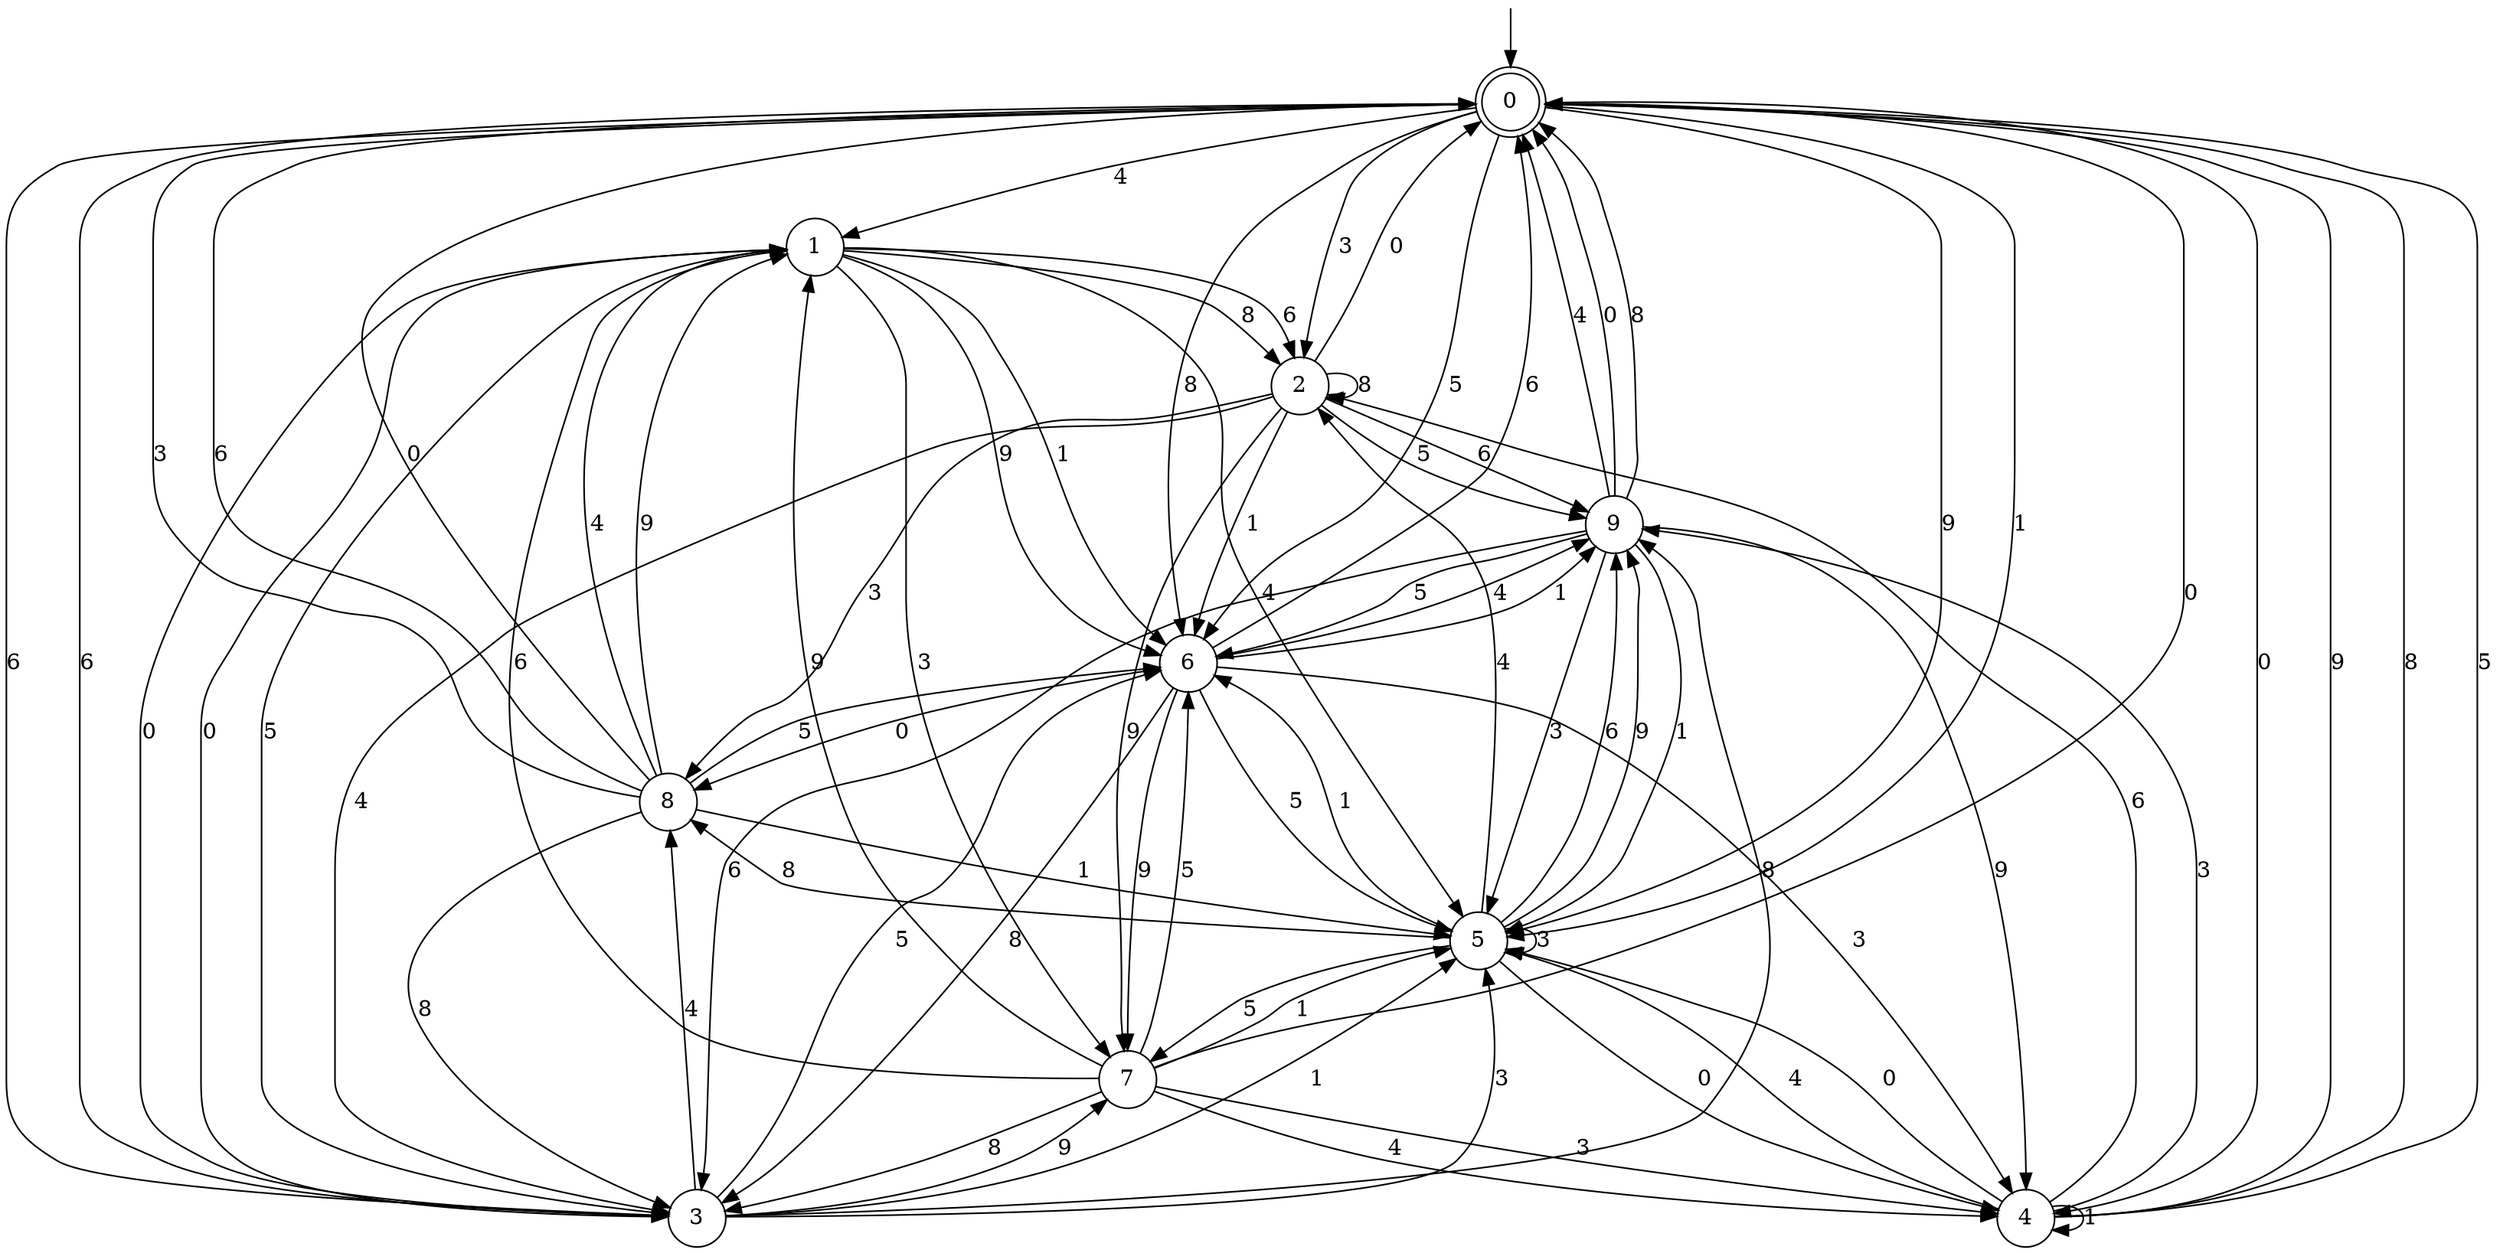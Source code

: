 digraph g {

	s0 [shape="doublecircle" label="0"];
	s1 [shape="circle" label="1"];
	s2 [shape="circle" label="2"];
	s3 [shape="circle" label="3"];
	s4 [shape="circle" label="4"];
	s5 [shape="circle" label="5"];
	s6 [shape="circle" label="6"];
	s7 [shape="circle" label="7"];
	s8 [shape="circle" label="8"];
	s9 [shape="circle" label="9"];
	s0 -> s1 [label="4"];
	s0 -> s2 [label="3"];
	s0 -> s3 [label="6"];
	s0 -> s4 [label="0"];
	s0 -> s5 [label="9"];
	s0 -> s6 [label="8"];
	s0 -> s5 [label="1"];
	s0 -> s6 [label="5"];
	s1 -> s5 [label="4"];
	s1 -> s7 [label="3"];
	s1 -> s2 [label="6"];
	s1 -> s3 [label="0"];
	s1 -> s6 [label="9"];
	s1 -> s2 [label="8"];
	s1 -> s6 [label="1"];
	s1 -> s3 [label="5"];
	s2 -> s3 [label="4"];
	s2 -> s8 [label="3"];
	s2 -> s9 [label="6"];
	s2 -> s0 [label="0"];
	s2 -> s7 [label="9"];
	s2 -> s2 [label="8"];
	s2 -> s6 [label="1"];
	s2 -> s9 [label="5"];
	s3 -> s8 [label="4"];
	s3 -> s5 [label="3"];
	s3 -> s0 [label="6"];
	s3 -> s1 [label="0"];
	s3 -> s7 [label="9"];
	s3 -> s9 [label="8"];
	s3 -> s5 [label="1"];
	s3 -> s6 [label="5"];
	s4 -> s5 [label="4"];
	s4 -> s9 [label="3"];
	s4 -> s2 [label="6"];
	s4 -> s5 [label="0"];
	s4 -> s0 [label="9"];
	s4 -> s0 [label="8"];
	s4 -> s4 [label="1"];
	s4 -> s0 [label="5"];
	s5 -> s2 [label="4"];
	s5 -> s5 [label="3"];
	s5 -> s9 [label="6"];
	s5 -> s4 [label="0"];
	s5 -> s9 [label="9"];
	s5 -> s8 [label="8"];
	s5 -> s6 [label="1"];
	s5 -> s7 [label="5"];
	s6 -> s9 [label="4"];
	s6 -> s4 [label="3"];
	s6 -> s0 [label="6"];
	s6 -> s8 [label="0"];
	s6 -> s7 [label="9"];
	s6 -> s3 [label="8"];
	s6 -> s9 [label="1"];
	s6 -> s5 [label="5"];
	s7 -> s4 [label="4"];
	s7 -> s4 [label="3"];
	s7 -> s1 [label="6"];
	s7 -> s0 [label="0"];
	s7 -> s1 [label="9"];
	s7 -> s3 [label="8"];
	s7 -> s5 [label="1"];
	s7 -> s6 [label="5"];
	s8 -> s1 [label="4"];
	s8 -> s0 [label="3"];
	s8 -> s0 [label="6"];
	s8 -> s0 [label="0"];
	s8 -> s1 [label="9"];
	s8 -> s3 [label="8"];
	s8 -> s5 [label="1"];
	s8 -> s6 [label="5"];
	s9 -> s0 [label="4"];
	s9 -> s5 [label="3"];
	s9 -> s3 [label="6"];
	s9 -> s0 [label="0"];
	s9 -> s4 [label="9"];
	s9 -> s0 [label="8"];
	s9 -> s5 [label="1"];
	s9 -> s6 [label="5"];

__start0 [label="" shape="none" width="0" height="0"];
__start0 -> s0;

}
